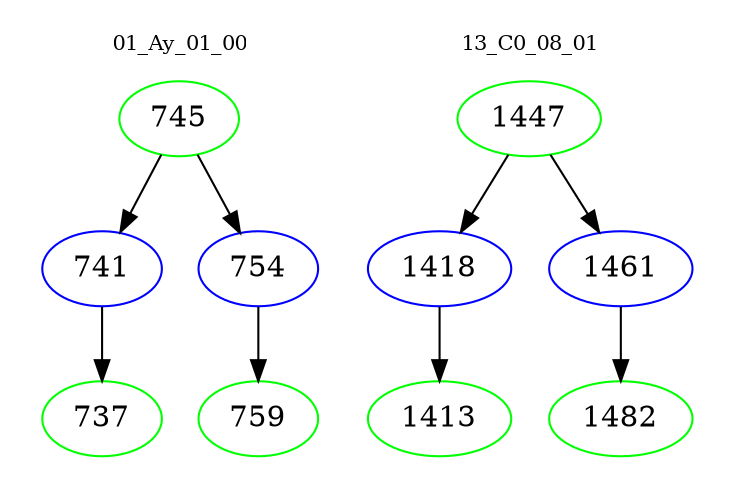 digraph{
subgraph cluster_0 {
color = white
label = "01_Ay_01_00";
fontsize=10;
T0_745 [label="745", color="green"]
T0_745 -> T0_741 [color="black"]
T0_741 [label="741", color="blue"]
T0_741 -> T0_737 [color="black"]
T0_737 [label="737", color="green"]
T0_745 -> T0_754 [color="black"]
T0_754 [label="754", color="blue"]
T0_754 -> T0_759 [color="black"]
T0_759 [label="759", color="green"]
}
subgraph cluster_1 {
color = white
label = "13_C0_08_01";
fontsize=10;
T1_1447 [label="1447", color="green"]
T1_1447 -> T1_1418 [color="black"]
T1_1418 [label="1418", color="blue"]
T1_1418 -> T1_1413 [color="black"]
T1_1413 [label="1413", color="green"]
T1_1447 -> T1_1461 [color="black"]
T1_1461 [label="1461", color="blue"]
T1_1461 -> T1_1482 [color="black"]
T1_1482 [label="1482", color="green"]
}
}
